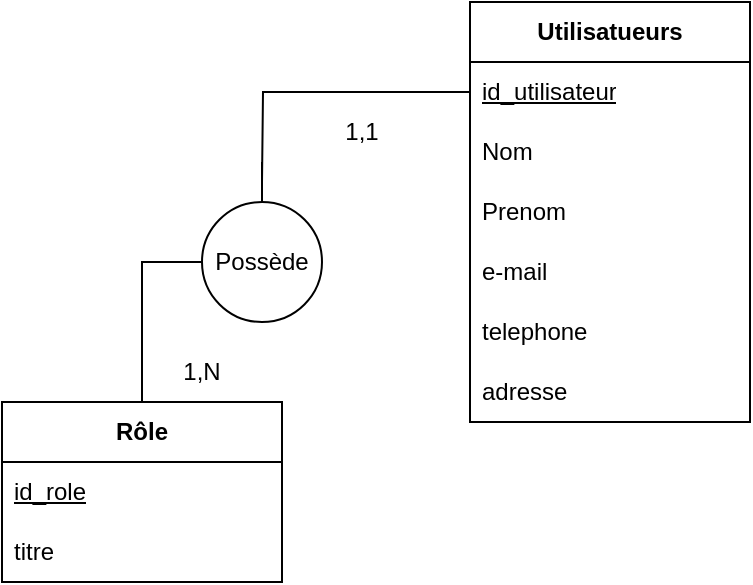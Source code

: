<mxfile version="20.8.16" type="device"><diagram name="Page-1" id="mljbwfpdwcaNsBjZo2oD"><mxGraphModel dx="794" dy="511" grid="1" gridSize="10" guides="1" tooltips="1" connect="1" arrows="1" fold="1" page="1" pageScale="1" pageWidth="827" pageHeight="1169" math="0" shadow="0"><root><mxCell id="0"/><mxCell id="1" parent="0"/><mxCell id="goS-eC6WfZF__y7Cqslu-1" value="&lt;b&gt;Utilisatueurs&lt;/b&gt;" style="swimlane;fontStyle=0;childLayout=stackLayout;horizontal=1;startSize=30;horizontalStack=0;resizeParent=1;resizeParentMax=0;resizeLast=0;collapsible=1;marginBottom=0;whiteSpace=wrap;html=1;" vertex="1" parent="1"><mxGeometry x="344" y="40" width="140" height="210" as="geometry"/></mxCell><mxCell id="goS-eC6WfZF__y7Cqslu-2" value="id_utilisateur" style="text;strokeColor=none;fillColor=none;align=left;verticalAlign=middle;spacingLeft=4;spacingRight=4;overflow=hidden;points=[[0,0.5],[1,0.5]];portConstraint=eastwest;rotatable=0;whiteSpace=wrap;html=1;fontStyle=4" vertex="1" parent="goS-eC6WfZF__y7Cqslu-1"><mxGeometry y="30" width="140" height="30" as="geometry"/></mxCell><mxCell id="goS-eC6WfZF__y7Cqslu-3" value="Nom&lt;br&gt;" style="text;strokeColor=none;fillColor=none;align=left;verticalAlign=middle;spacingLeft=4;spacingRight=4;overflow=hidden;points=[[0,0.5],[1,0.5]];portConstraint=eastwest;rotatable=0;whiteSpace=wrap;html=1;" vertex="1" parent="goS-eC6WfZF__y7Cqslu-1"><mxGeometry y="60" width="140" height="30" as="geometry"/></mxCell><mxCell id="goS-eC6WfZF__y7Cqslu-4" value="Prenom" style="text;strokeColor=none;fillColor=none;align=left;verticalAlign=middle;spacingLeft=4;spacingRight=4;overflow=hidden;points=[[0,0.5],[1,0.5]];portConstraint=eastwest;rotatable=0;whiteSpace=wrap;html=1;" vertex="1" parent="goS-eC6WfZF__y7Cqslu-1"><mxGeometry y="90" width="140" height="30" as="geometry"/></mxCell><mxCell id="goS-eC6WfZF__y7Cqslu-5" value="e-mail" style="text;strokeColor=none;fillColor=none;align=left;verticalAlign=middle;spacingLeft=4;spacingRight=4;overflow=hidden;points=[[0,0.5],[1,0.5]];portConstraint=eastwest;rotatable=0;whiteSpace=wrap;html=1;" vertex="1" parent="goS-eC6WfZF__y7Cqslu-1"><mxGeometry y="120" width="140" height="30" as="geometry"/></mxCell><mxCell id="goS-eC6WfZF__y7Cqslu-6" value="telephone" style="text;strokeColor=none;fillColor=none;align=left;verticalAlign=middle;spacingLeft=4;spacingRight=4;overflow=hidden;points=[[0,0.5],[1,0.5]];portConstraint=eastwest;rotatable=0;whiteSpace=wrap;html=1;" vertex="1" parent="goS-eC6WfZF__y7Cqslu-1"><mxGeometry y="150" width="140" height="30" as="geometry"/></mxCell><mxCell id="goS-eC6WfZF__y7Cqslu-7" value="adresse" style="text;strokeColor=none;fillColor=none;align=left;verticalAlign=middle;spacingLeft=4;spacingRight=4;overflow=hidden;points=[[0,0.5],[1,0.5]];portConstraint=eastwest;rotatable=0;whiteSpace=wrap;html=1;" vertex="1" parent="goS-eC6WfZF__y7Cqslu-1"><mxGeometry y="180" width="140" height="30" as="geometry"/></mxCell><mxCell id="goS-eC6WfZF__y7Cqslu-16" style="edgeStyle=orthogonalEdgeStyle;rounded=0;orthogonalLoop=1;jettySize=auto;html=1;entryX=0;entryY=0.5;entryDx=0;entryDy=0;startArrow=none;startFill=0;endArrow=none;endFill=0;" edge="1" parent="1" source="goS-eC6WfZF__y7Cqslu-8" target="goS-eC6WfZF__y7Cqslu-15"><mxGeometry relative="1" as="geometry"/></mxCell><mxCell id="goS-eC6WfZF__y7Cqslu-8" value="Rôle" style="swimlane;fontStyle=1;childLayout=stackLayout;horizontal=1;startSize=30;horizontalStack=0;resizeParent=1;resizeParentMax=0;resizeLast=0;collapsible=1;marginBottom=0;whiteSpace=wrap;html=1;" vertex="1" parent="1"><mxGeometry x="110" y="240" width="140" height="90" as="geometry"/></mxCell><mxCell id="goS-eC6WfZF__y7Cqslu-9" value="id_role" style="text;strokeColor=none;fillColor=none;align=left;verticalAlign=middle;spacingLeft=4;spacingRight=4;overflow=hidden;points=[[0,0.5],[1,0.5]];portConstraint=eastwest;rotatable=0;whiteSpace=wrap;html=1;fontStyle=4" vertex="1" parent="goS-eC6WfZF__y7Cqslu-8"><mxGeometry y="30" width="140" height="30" as="geometry"/></mxCell><mxCell id="goS-eC6WfZF__y7Cqslu-10" value="titre" style="text;strokeColor=none;fillColor=none;align=left;verticalAlign=middle;spacingLeft=4;spacingRight=4;overflow=hidden;points=[[0,0.5],[1,0.5]];portConstraint=eastwest;rotatable=0;whiteSpace=wrap;html=1;" vertex="1" parent="goS-eC6WfZF__y7Cqslu-8"><mxGeometry y="60" width="140" height="30" as="geometry"/></mxCell><mxCell id="goS-eC6WfZF__y7Cqslu-13" value="1,N" style="text;html=1;strokeColor=none;fillColor=none;align=center;verticalAlign=middle;whiteSpace=wrap;rounded=0;" vertex="1" parent="1"><mxGeometry x="180" y="210" width="60" height="30" as="geometry"/></mxCell><mxCell id="goS-eC6WfZF__y7Cqslu-18" style="edgeStyle=orthogonalEdgeStyle;rounded=0;orthogonalLoop=1;jettySize=auto;html=1;startArrow=none;startFill=0;endArrow=none;endFill=0;" edge="1" parent="1" source="goS-eC6WfZF__y7Cqslu-14"><mxGeometry relative="1" as="geometry"><mxPoint x="240" y="140" as="targetPoint"/></mxGeometry></mxCell><mxCell id="goS-eC6WfZF__y7Cqslu-14" value="" style="ellipse;whiteSpace=wrap;html=1;" vertex="1" parent="1"><mxGeometry x="210" y="140" width="60" height="60" as="geometry"/></mxCell><mxCell id="goS-eC6WfZF__y7Cqslu-17" style="edgeStyle=orthogonalEdgeStyle;rounded=0;orthogonalLoop=1;jettySize=auto;html=1;entryX=0;entryY=0.5;entryDx=0;entryDy=0;startArrow=none;startFill=0;endArrow=none;endFill=0;" edge="1" parent="1" target="goS-eC6WfZF__y7Cqslu-2"><mxGeometry relative="1" as="geometry"><mxPoint x="240" y="130" as="sourcePoint"/></mxGeometry></mxCell><mxCell id="goS-eC6WfZF__y7Cqslu-15" value="Possède" style="text;html=1;strokeColor=none;fillColor=none;align=center;verticalAlign=middle;whiteSpace=wrap;rounded=0;" vertex="1" parent="1"><mxGeometry x="210" y="155" width="60" height="30" as="geometry"/></mxCell><mxCell id="goS-eC6WfZF__y7Cqslu-19" value="1,1" style="text;html=1;strokeColor=none;fillColor=none;align=center;verticalAlign=middle;whiteSpace=wrap;rounded=0;" vertex="1" parent="1"><mxGeometry x="260" y="90" width="60" height="30" as="geometry"/></mxCell></root></mxGraphModel></diagram></mxfile>